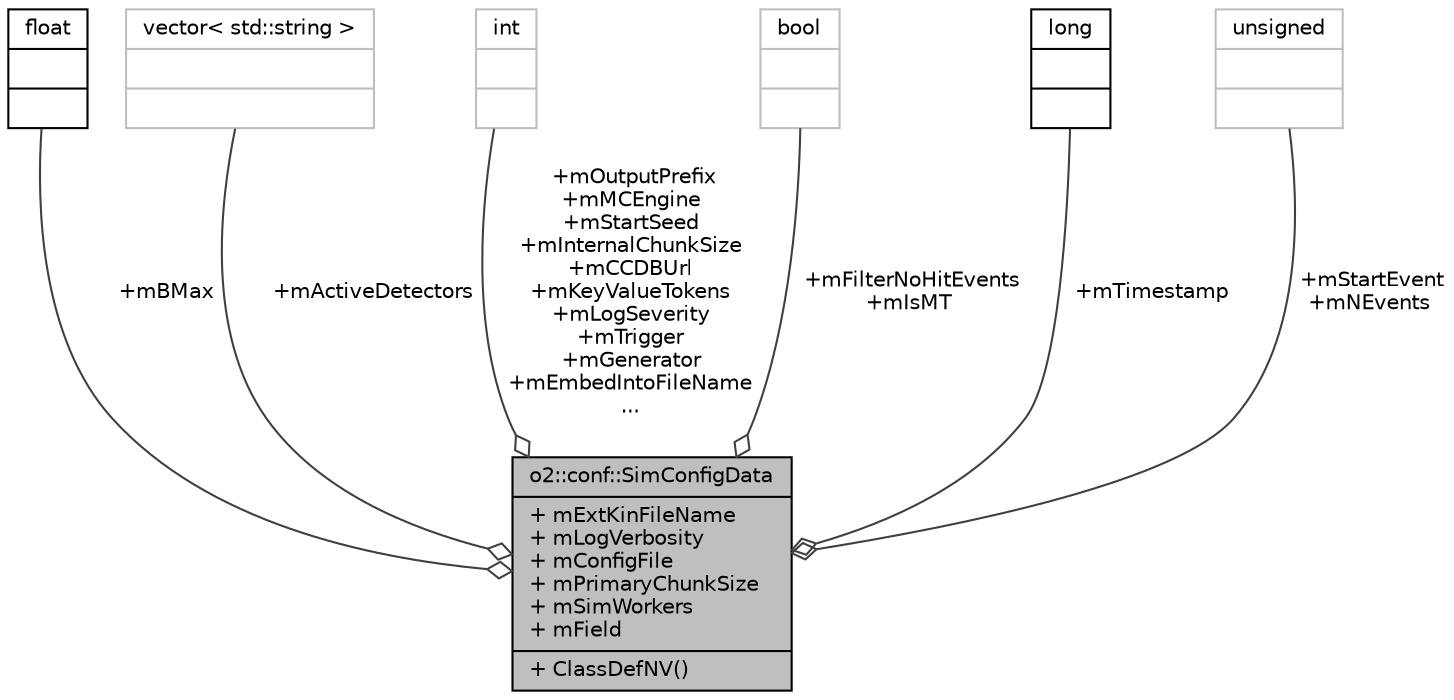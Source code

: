 digraph "o2::conf::SimConfigData"
{
 // INTERACTIVE_SVG=YES
  bgcolor="transparent";
  edge [fontname="Helvetica",fontsize="10",labelfontname="Helvetica",labelfontsize="10"];
  node [fontname="Helvetica",fontsize="10",shape=record];
  Node1 [label="{o2::conf::SimConfigData\n|+ mExtKinFileName\l+ mLogVerbosity\l+ mConfigFile\l+ mPrimaryChunkSize\l+ mSimWorkers\l+ mField\l|+ ClassDefNV()\l}",height=0.2,width=0.4,color="black", fillcolor="grey75", style="filled", fontcolor="black"];
  Node2 -> Node1 [color="grey25",fontsize="10",style="solid",label=" +mBMax" ,arrowhead="odiamond",fontname="Helvetica"];
  Node2 [label="{float\n||}",height=0.2,width=0.4,color="black",URL="$d4/dc3/classfloat.html"];
  Node3 -> Node1 [color="grey25",fontsize="10",style="solid",label=" +mActiveDetectors" ,arrowhead="odiamond",fontname="Helvetica"];
  Node3 [label="{vector\< std::string \>\n||}",height=0.2,width=0.4,color="grey75"];
  Node4 -> Node1 [color="grey25",fontsize="10",style="solid",label=" +mOutputPrefix\n+mMCEngine\n+mStartSeed\n+mInternalChunkSize\n+mCCDBUrl\n+mKeyValueTokens\n+mLogSeverity\n+mTrigger\n+mGenerator\n+mEmbedIntoFileName\n..." ,arrowhead="odiamond",fontname="Helvetica"];
  Node4 [label="{int\n||}",height=0.2,width=0.4,color="grey75"];
  Node5 -> Node1 [color="grey25",fontsize="10",style="solid",label=" +mFilterNoHitEvents\n+mIsMT" ,arrowhead="odiamond",fontname="Helvetica"];
  Node5 [label="{bool\n||}",height=0.2,width=0.4,color="grey75"];
  Node6 -> Node1 [color="grey25",fontsize="10",style="solid",label=" +mTimestamp" ,arrowhead="odiamond",fontname="Helvetica"];
  Node6 [label="{long\n||}",height=0.2,width=0.4,color="black",URL="$d7/d63/classlong.html"];
  Node7 -> Node1 [color="grey25",fontsize="10",style="solid",label=" +mStartEvent\n+mNEvents" ,arrowhead="odiamond",fontname="Helvetica"];
  Node7 [label="{unsigned\n||}",height=0.2,width=0.4,color="grey75"];
}
